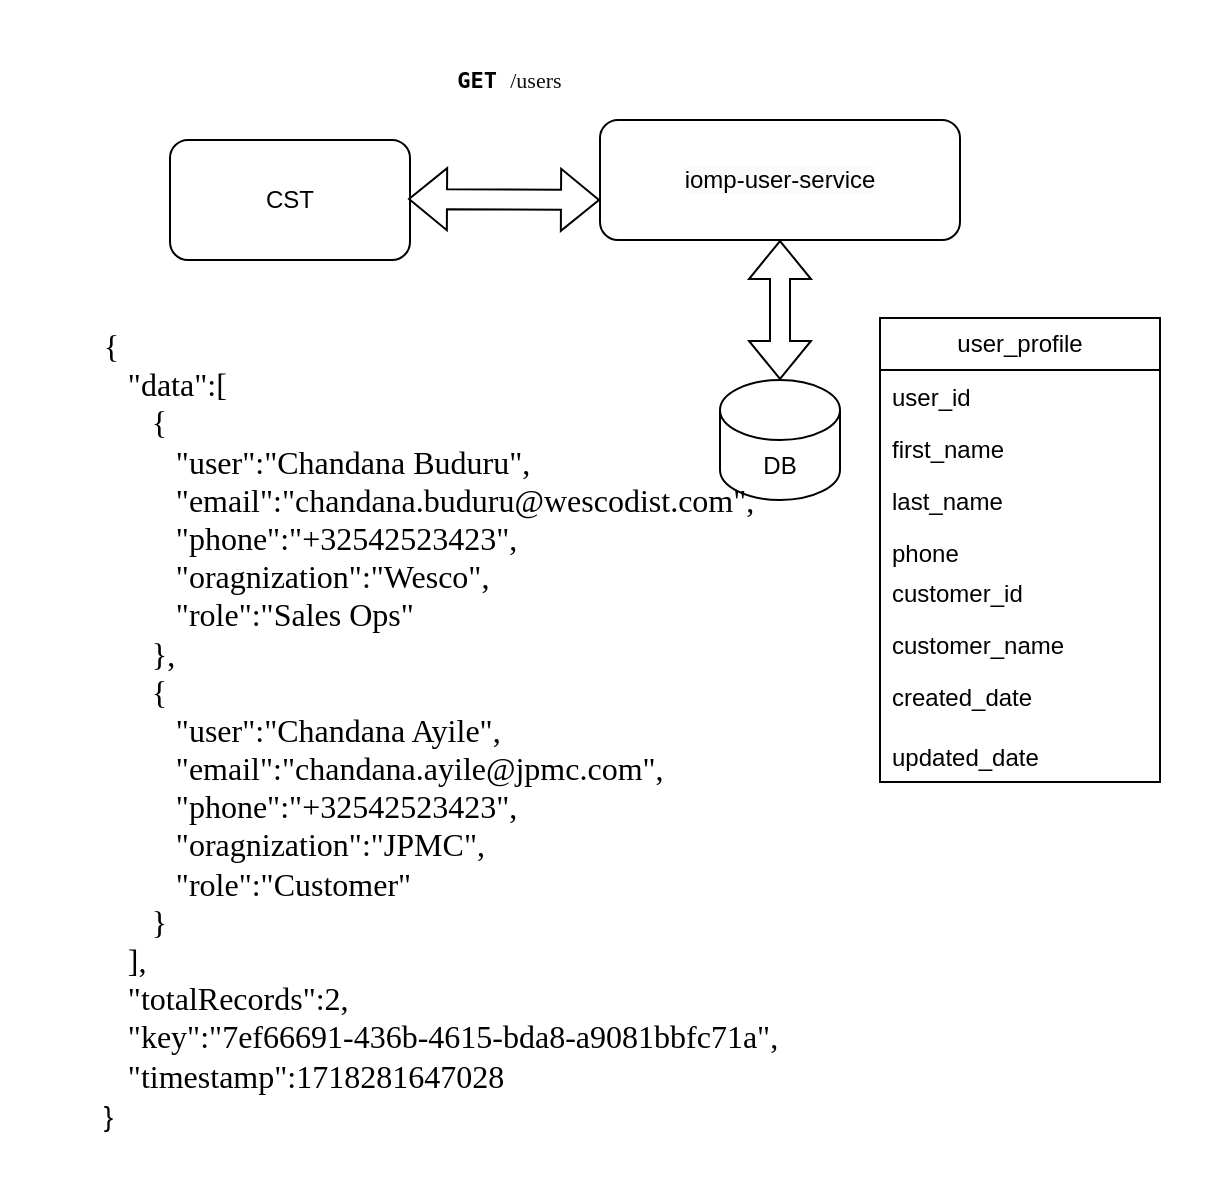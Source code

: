 <mxfile version="24.8.6">
  <diagram name="Page-1" id="BYTXbC25DRY8ZI2Z7DPX">
    <mxGraphModel dx="1026" dy="599" grid="1" gridSize="10" guides="1" tooltips="1" connect="1" arrows="1" fold="1" page="1" pageScale="1" pageWidth="827" pageHeight="1169" math="0" shadow="0">
      <root>
        <mxCell id="0" />
        <mxCell id="1" parent="0" />
        <mxCell id="M__pvSeYkyBA2umGWvLx-5" value="CST" style="rounded=1;whiteSpace=wrap;html=1;" parent="1" vertex="1">
          <mxGeometry x="385" y="290" width="120" height="60" as="geometry" />
        </mxCell>
        <mxCell id="M__pvSeYkyBA2umGWvLx-14" value="" style="shape=flexArrow;endArrow=classic;startArrow=classic;html=1;rounded=0;" parent="1" edge="1">
          <mxGeometry width="100" height="100" relative="1" as="geometry">
            <mxPoint x="504" y="319.5" as="sourcePoint" />
            <mxPoint x="600" y="320" as="targetPoint" />
          </mxGeometry>
        </mxCell>
        <mxCell id="0USdb_t3DaOtPhE5vXOL-1" value="&lt;span style=&quot;color: rgb(0, 0, 0); font-family: Helvetica; font-size: 12px; font-style: normal; font-variant-ligatures: normal; font-variant-caps: normal; font-weight: 400; letter-spacing: normal; orphans: 2; text-align: center; text-indent: 0px; text-transform: none; widows: 2; word-spacing: 0px; -webkit-text-stroke-width: 0px; white-space: normal; background-color: rgb(251, 251, 251); text-decoration-thickness: initial; text-decoration-style: initial; text-decoration-color: initial; display: inline !important; float: none;&quot;&gt;iomp-user-service&lt;/span&gt;" style="rounded=1;whiteSpace=wrap;html=1;" parent="1" vertex="1">
          <mxGeometry x="600" y="280" width="180" height="60" as="geometry" />
        </mxCell>
        <mxCell id="0USdb_t3DaOtPhE5vXOL-2" value="DB" style="shape=cylinder3;whiteSpace=wrap;html=1;boundedLbl=1;backgroundOutline=1;size=15;" parent="1" vertex="1">
          <mxGeometry x="660" y="410" width="60" height="60" as="geometry" />
        </mxCell>
        <mxCell id="0USdb_t3DaOtPhE5vXOL-5" value="" style="shape=flexArrow;endArrow=classic;startArrow=classic;html=1;rounded=0;exitX=0.5;exitY=0;exitDx=0;exitDy=0;exitPerimeter=0;entryX=0.5;entryY=1;entryDx=0;entryDy=0;" parent="1" source="0USdb_t3DaOtPhE5vXOL-2" target="0USdb_t3DaOtPhE5vXOL-1" edge="1">
          <mxGeometry width="100" height="100" relative="1" as="geometry">
            <mxPoint x="470" y="430" as="sourcePoint" />
            <mxPoint x="550" y="370" as="targetPoint" />
          </mxGeometry>
        </mxCell>
        <mxCell id="0USdb_t3DaOtPhE5vXOL-6" value="&lt;pre style=&quot;margin-top: 0px;&quot;&gt;&lt;pre&gt;&lt;pre&gt;&lt;pre&gt;&lt;span dir=&quot;ltr&quot; class=&quot;ui-provider a b c d e f g h i j k l m n o p q r s t u v w x y z ab ac ae af ag ah ai aj ak&quot;&gt;&lt;pre&gt;&lt;span dir=&quot;ltr&quot; class=&quot;ui-provider a b c d e f g h i j k l m n o p q r s t u v w x y z ab ac ae af ag ah ai aj ak&quot;&gt;&lt;p&gt;&lt;span style=&quot;font-size: 10px;&quot;&gt;&lt;br class=&quot;Apple-interchange-newline&quot;&gt;&lt;/span&gt;&lt;font style=&quot;font-size: 11px;&quot;&gt; &lt;b&gt;GET&lt;/b&gt;&lt;font color=&quot;#0f0f0f&quot;&gt; &lt;/font&gt;&lt;font face=&quot;Verdana&quot;&gt;&lt;span style=&quot;background-color: rgb(255, 255, 255); white-space: normal;&quot;&gt;&lt;font color=&quot;#0f0f0f&quot;&gt;/users&lt;/font&gt;&lt;/span&gt;&lt;/font&gt;&lt;/font&gt;&lt;/p&gt;&lt;/span&gt;&lt;/pre&gt;&lt;/span&gt;&lt;/pre&gt;&lt;/pre&gt;&lt;/pre&gt;&lt;/pre&gt;" style="text;html=1;whiteSpace=wrap;overflow=hidden;rounded=0;align=left;" parent="1" vertex="1">
          <mxGeometry x="520" y="220" width="390" height="140" as="geometry" />
        </mxCell>
        <mxCell id="0USdb_t3DaOtPhE5vXOL-11" value="user_profile" style="swimlane;fontStyle=0;childLayout=stackLayout;horizontal=1;startSize=26;fillColor=none;horizontalStack=0;resizeParent=1;resizeParentMax=0;resizeLast=0;collapsible=1;marginBottom=0;whiteSpace=wrap;html=1;" parent="1" vertex="1">
          <mxGeometry x="740" y="379" width="140" height="232" as="geometry" />
        </mxCell>
        <mxCell id="0USdb_t3DaOtPhE5vXOL-12" value="user_id" style="text;strokeColor=none;fillColor=none;align=left;verticalAlign=top;spacingLeft=4;spacingRight=4;overflow=hidden;rotatable=0;points=[[0,0.5],[1,0.5]];portConstraint=eastwest;whiteSpace=wrap;html=1;" parent="0USdb_t3DaOtPhE5vXOL-11" vertex="1">
          <mxGeometry y="26" width="140" height="26" as="geometry" />
        </mxCell>
        <mxCell id="0USdb_t3DaOtPhE5vXOL-13" value="first_name" style="text;strokeColor=none;fillColor=none;align=left;verticalAlign=top;spacingLeft=4;spacingRight=4;overflow=hidden;rotatable=0;points=[[0,0.5],[1,0.5]];portConstraint=eastwest;whiteSpace=wrap;html=1;" parent="0USdb_t3DaOtPhE5vXOL-11" vertex="1">
          <mxGeometry y="52" width="140" height="26" as="geometry" />
        </mxCell>
        <mxCell id="0USdb_t3DaOtPhE5vXOL-14" value="last_name" style="text;strokeColor=none;fillColor=none;align=left;verticalAlign=top;spacingLeft=4;spacingRight=4;overflow=hidden;rotatable=0;points=[[0,0.5],[1,0.5]];portConstraint=eastwest;whiteSpace=wrap;html=1;" parent="0USdb_t3DaOtPhE5vXOL-11" vertex="1">
          <mxGeometry y="78" width="140" height="26" as="geometry" />
        </mxCell>
        <mxCell id="0USdb_t3DaOtPhE5vXOL-16" value="&lt;div&gt;phone&lt;/div&gt;" style="text;strokeColor=none;fillColor=none;align=left;verticalAlign=top;spacingLeft=4;spacingRight=4;overflow=hidden;rotatable=0;points=[[0,0.5],[1,0.5]];portConstraint=eastwest;whiteSpace=wrap;html=1;" parent="0USdb_t3DaOtPhE5vXOL-11" vertex="1">
          <mxGeometry y="104" width="140" height="20" as="geometry" />
        </mxCell>
        <mxCell id="0USdb_t3DaOtPhE5vXOL-15" value="customer_id" style="text;strokeColor=none;fillColor=none;align=left;verticalAlign=top;spacingLeft=4;spacingRight=4;overflow=hidden;rotatable=0;points=[[0,0.5],[1,0.5]];portConstraint=eastwest;whiteSpace=wrap;html=1;" parent="0USdb_t3DaOtPhE5vXOL-11" vertex="1">
          <mxGeometry y="124" width="140" height="26" as="geometry" />
        </mxCell>
        <mxCell id="0USdb_t3DaOtPhE5vXOL-18" value="customer_name" style="text;strokeColor=none;fillColor=none;align=left;verticalAlign=top;spacingLeft=4;spacingRight=4;overflow=hidden;rotatable=0;points=[[0,0.5],[1,0.5]];portConstraint=eastwest;whiteSpace=wrap;html=1;" parent="0USdb_t3DaOtPhE5vXOL-11" vertex="1">
          <mxGeometry y="150" width="140" height="26" as="geometry" />
        </mxCell>
        <mxCell id="0USdb_t3DaOtPhE5vXOL-17" value="&lt;div&gt;created_date&lt;/div&gt;" style="text;strokeColor=none;fillColor=none;align=left;verticalAlign=top;spacingLeft=4;spacingRight=4;overflow=hidden;rotatable=0;points=[[0,0.5],[1,0.5]];portConstraint=eastwest;whiteSpace=wrap;html=1;" parent="0USdb_t3DaOtPhE5vXOL-11" vertex="1">
          <mxGeometry y="176" width="140" height="30" as="geometry" />
        </mxCell>
        <mxCell id="m3tlAL_hqEG2WaRdSzin-2" value="updated_date" style="text;strokeColor=none;fillColor=none;align=left;verticalAlign=top;spacingLeft=4;spacingRight=4;overflow=hidden;rotatable=0;points=[[0,0.5],[1,0.5]];portConstraint=eastwest;whiteSpace=wrap;html=1;" parent="0USdb_t3DaOtPhE5vXOL-11" vertex="1">
          <mxGeometry y="206" width="140" height="26" as="geometry" />
        </mxCell>
        <mxCell id="m3tlAL_hqEG2WaRdSzin-4" value="&lt;blockquote style=&quot;text-align: left;&quot;&gt;&lt;pre style=&quot;margin-right: 0cm; margin-left: 0cm; font-size: 12pt; font-family: &amp;quot;Times New Roman&amp;quot;, serif; text-wrap-mode: wrap;&quot;&gt;&lt;span lang=&quot;EN-US&quot;&gt;{&lt;br&gt;&lt;/span&gt;&lt;span lang=&quot;EN-US&quot;&gt;&amp;nbsp;&amp;nbsp; &quot;data&quot;:[&lt;br&gt;&lt;/span&gt;&lt;span lang=&quot;EN-US&quot;&gt;&amp;nbsp;&amp;nbsp;&amp;nbsp;&amp;nbsp;&amp;nbsp; {&lt;br&gt;&lt;/span&gt;&lt;span lang=&quot;EN-US&quot;&gt;&amp;nbsp;&amp;nbsp;&amp;nbsp;&amp;nbsp;&amp;nbsp;&amp;nbsp;&amp;nbsp;&amp;nbsp; &quot;user&quot;:&quot;Chandana Buduru&quot;,&lt;br&gt;&lt;/span&gt;&lt;span lang=&quot;EN-US&quot;&gt;&amp;nbsp;&amp;nbsp;&amp;nbsp;&amp;nbsp;&amp;nbsp;&amp;nbsp;&amp;nbsp;&amp;nbsp; &quot;email&quot;:&quot;chandana.buduru@wescodist.com&quot;,&lt;br&gt;&lt;/span&gt;&lt;span lang=&quot;EN-US&quot;&gt;&amp;nbsp;&amp;nbsp;&amp;nbsp;&amp;nbsp;&amp;nbsp;&amp;nbsp;&amp;nbsp;&amp;nbsp; &quot;phone&quot;:&quot;+32542523423&quot;,&lt;br&gt;&lt;/span&gt;&lt;span lang=&quot;EN-US&quot;&gt;&amp;nbsp;&amp;nbsp;&amp;nbsp;&amp;nbsp;&amp;nbsp;&amp;nbsp;&amp;nbsp;&amp;nbsp; &quot;oragnization&quot;:&quot;Wesco&quot;,&lt;br&gt;&lt;/span&gt;&lt;span lang=&quot;EN-US&quot;&gt;&amp;nbsp;&amp;nbsp;&amp;nbsp;&amp;nbsp;&amp;nbsp;&amp;nbsp;&amp;nbsp;&amp;nbsp; &quot;role&quot;:&quot;Sales Ops&quot;&lt;br&gt;&lt;/span&gt;&lt;span lang=&quot;EN-US&quot;&gt;&amp;nbsp;&amp;nbsp;&amp;nbsp;&amp;nbsp;&amp;nbsp; },&lt;br&gt;&lt;/span&gt;&lt;span lang=&quot;EN-US&quot;&gt;&amp;nbsp;&amp;nbsp;&amp;nbsp;&amp;nbsp;&amp;nbsp; {&lt;br&gt;&lt;/span&gt;&lt;span lang=&quot;EN-US&quot;&gt;&amp;nbsp;&amp;nbsp;&amp;nbsp;&amp;nbsp;&amp;nbsp;&amp;nbsp;&amp;nbsp;&amp;nbsp; &quot;user&quot;:&quot;Chandana Ayile&quot;,&lt;br&gt;&lt;/span&gt;&lt;span lang=&quot;EN-US&quot;&gt;&amp;nbsp;&amp;nbsp;&amp;nbsp;&amp;nbsp;&amp;nbsp;&amp;nbsp;&amp;nbsp;&amp;nbsp; &quot;email&quot;:&quot;chandana.ayile@jpmc.com&quot;,&lt;br&gt;&lt;/span&gt;&lt;span lang=&quot;EN-US&quot;&gt;&amp;nbsp;&amp;nbsp;&amp;nbsp;&amp;nbsp;&amp;nbsp;&amp;nbsp;&amp;nbsp;&amp;nbsp; &quot;phone&quot;:&quot;+32542523423&quot;,&lt;br&gt;&lt;/span&gt;&lt;span lang=&quot;EN-US&quot;&gt;&amp;nbsp;&amp;nbsp;&amp;nbsp;&amp;nbsp;&amp;nbsp;&amp;nbsp;&amp;nbsp;&amp;nbsp; &quot;oragnization&quot;:&quot;JPMC&quot;,&lt;br&gt;&lt;/span&gt;&lt;span lang=&quot;EN-US&quot;&gt;&amp;nbsp;&amp;nbsp;&amp;nbsp;&amp;nbsp;&amp;nbsp;&amp;nbsp;&amp;nbsp;&amp;nbsp; &quot;role&quot;:&quot;Customer&quot;&lt;br&gt;&lt;/span&gt;&lt;span lang=&quot;EN-US&quot;&gt;&amp;nbsp;&amp;nbsp;&amp;nbsp;&amp;nbsp;&amp;nbsp; }&lt;br&gt;&lt;/span&gt;&lt;span lang=&quot;EN-US&quot;&gt;&amp;nbsp;&amp;nbsp; ],&lt;br&gt;&lt;/span&gt;&lt;span lang=&quot;EN-US&quot;&gt;&amp;nbsp;&amp;nbsp; &quot;totalRecords&quot;:2,&lt;br&gt;&lt;/span&gt;&lt;span lang=&quot;EN-US&quot;&gt;&amp;nbsp;&amp;nbsp; &quot;key&quot;:&quot;7ef66691-436b-4615-bda8-a9081bbfc71a&quot;,&lt;br&gt;&lt;/span&gt;&lt;span lang=&quot;EN-US&quot;&gt;&amp;nbsp;&amp;nbsp; &quot;timestamp&quot;:1718281647028&lt;br&gt;&lt;/span&gt;&lt;span style=&quot;text-wrap-mode: wrap; font-size: 10.5pt; line-height: 16.1px; font-family: Calibri, sans-serif;&quot; lang=&quot;EN-US&quot;&gt;}&lt;/span&gt;&lt;/pre&gt;&lt;/blockquote&gt;" style="text;html=1;align=center;verticalAlign=middle;resizable=0;points=[];autosize=1;strokeColor=none;fillColor=none;" parent="1" vertex="1">
          <mxGeometry x="300" y="360" width="440" height="450" as="geometry" />
        </mxCell>
      </root>
    </mxGraphModel>
  </diagram>
</mxfile>

